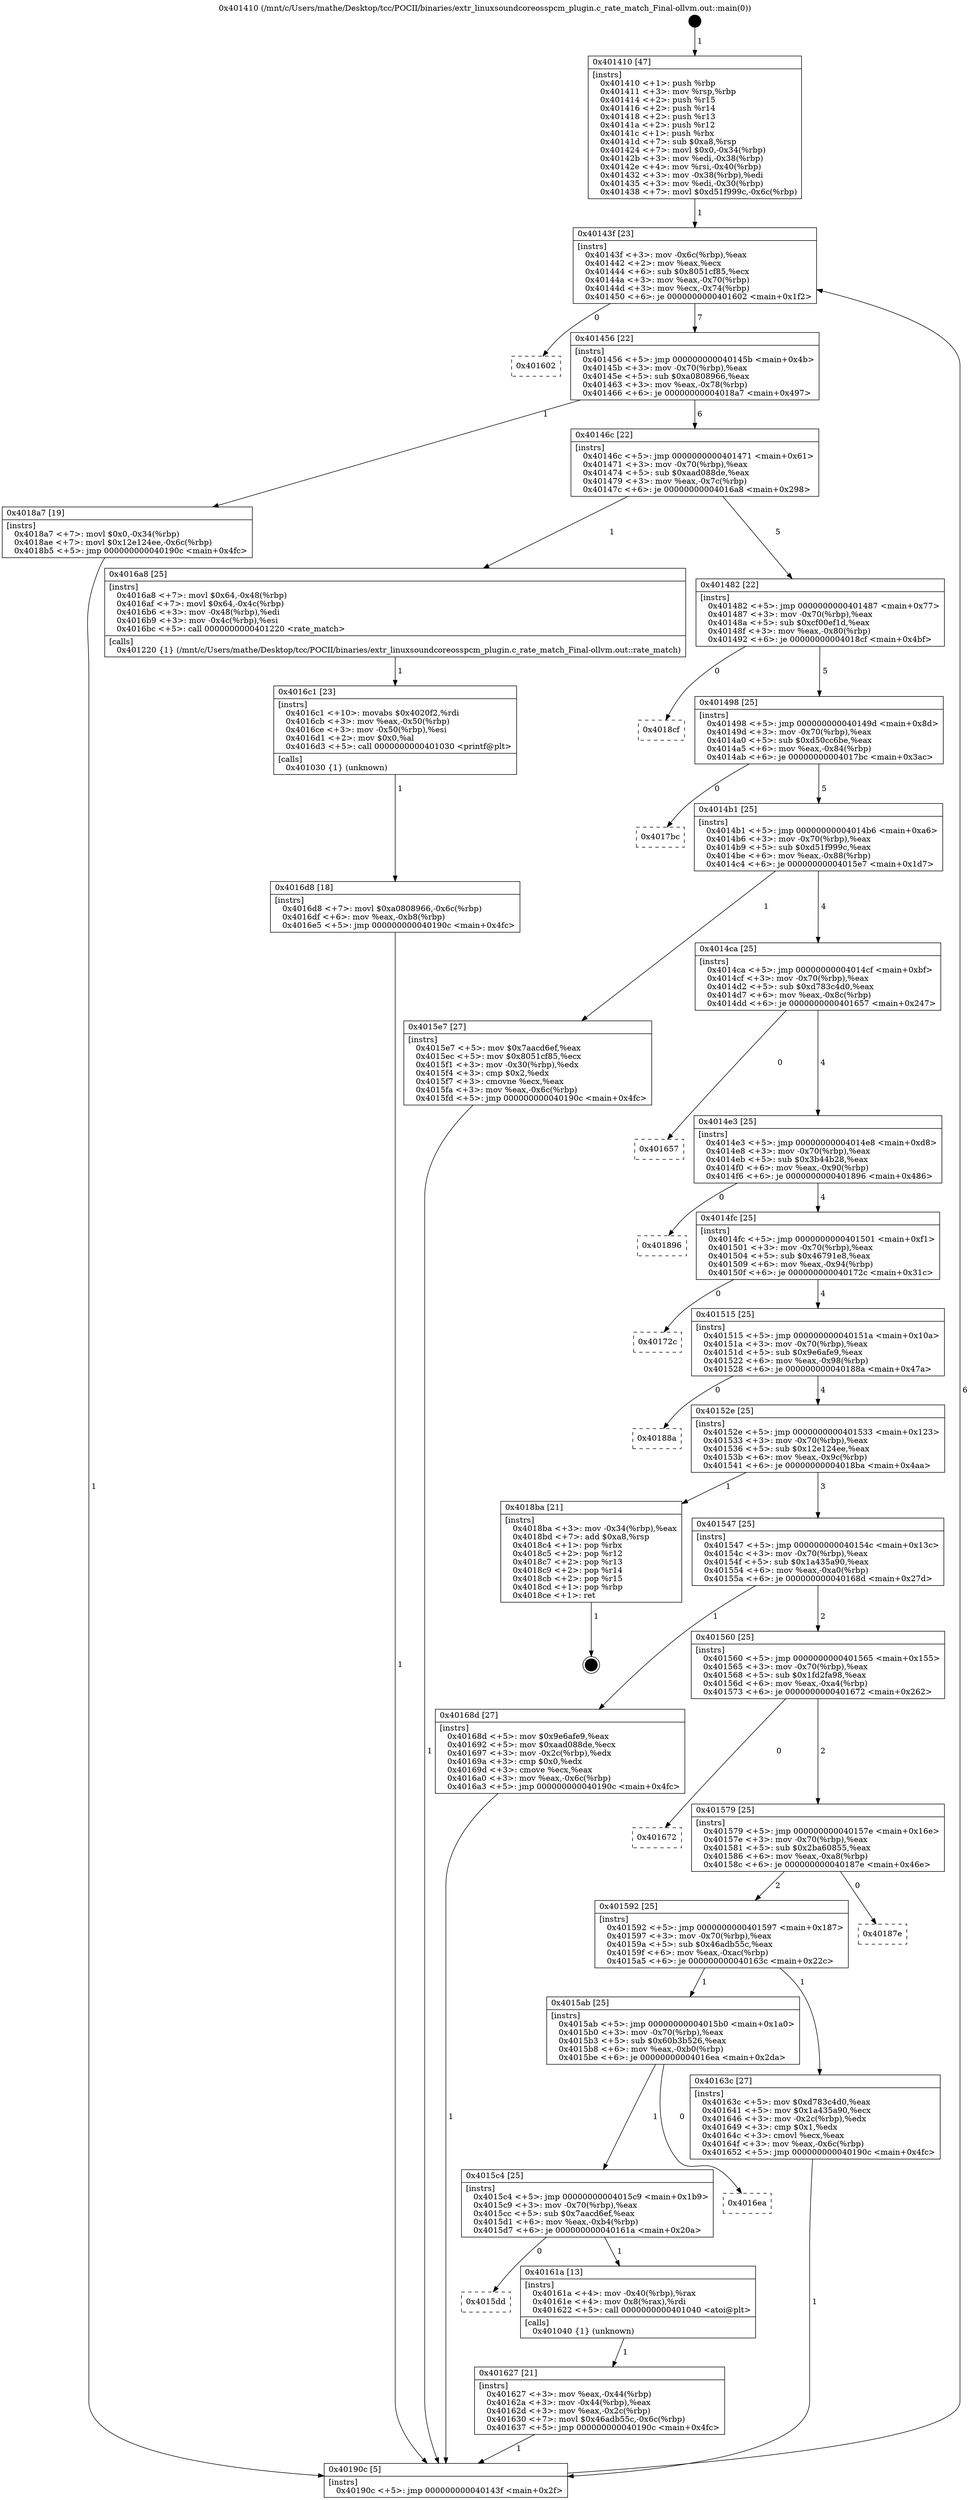 digraph "0x401410" {
  label = "0x401410 (/mnt/c/Users/mathe/Desktop/tcc/POCII/binaries/extr_linuxsoundcoreosspcm_plugin.c_rate_match_Final-ollvm.out::main(0))"
  labelloc = "t"
  node[shape=record]

  Entry [label="",width=0.3,height=0.3,shape=circle,fillcolor=black,style=filled]
  "0x40143f" [label="{
     0x40143f [23]\l
     | [instrs]\l
     &nbsp;&nbsp;0x40143f \<+3\>: mov -0x6c(%rbp),%eax\l
     &nbsp;&nbsp;0x401442 \<+2\>: mov %eax,%ecx\l
     &nbsp;&nbsp;0x401444 \<+6\>: sub $0x8051cf85,%ecx\l
     &nbsp;&nbsp;0x40144a \<+3\>: mov %eax,-0x70(%rbp)\l
     &nbsp;&nbsp;0x40144d \<+3\>: mov %ecx,-0x74(%rbp)\l
     &nbsp;&nbsp;0x401450 \<+6\>: je 0000000000401602 \<main+0x1f2\>\l
  }"]
  "0x401602" [label="{
     0x401602\l
  }", style=dashed]
  "0x401456" [label="{
     0x401456 [22]\l
     | [instrs]\l
     &nbsp;&nbsp;0x401456 \<+5\>: jmp 000000000040145b \<main+0x4b\>\l
     &nbsp;&nbsp;0x40145b \<+3\>: mov -0x70(%rbp),%eax\l
     &nbsp;&nbsp;0x40145e \<+5\>: sub $0xa0808966,%eax\l
     &nbsp;&nbsp;0x401463 \<+3\>: mov %eax,-0x78(%rbp)\l
     &nbsp;&nbsp;0x401466 \<+6\>: je 00000000004018a7 \<main+0x497\>\l
  }"]
  Exit [label="",width=0.3,height=0.3,shape=circle,fillcolor=black,style=filled,peripheries=2]
  "0x4018a7" [label="{
     0x4018a7 [19]\l
     | [instrs]\l
     &nbsp;&nbsp;0x4018a7 \<+7\>: movl $0x0,-0x34(%rbp)\l
     &nbsp;&nbsp;0x4018ae \<+7\>: movl $0x12e124ee,-0x6c(%rbp)\l
     &nbsp;&nbsp;0x4018b5 \<+5\>: jmp 000000000040190c \<main+0x4fc\>\l
  }"]
  "0x40146c" [label="{
     0x40146c [22]\l
     | [instrs]\l
     &nbsp;&nbsp;0x40146c \<+5\>: jmp 0000000000401471 \<main+0x61\>\l
     &nbsp;&nbsp;0x401471 \<+3\>: mov -0x70(%rbp),%eax\l
     &nbsp;&nbsp;0x401474 \<+5\>: sub $0xaad088de,%eax\l
     &nbsp;&nbsp;0x401479 \<+3\>: mov %eax,-0x7c(%rbp)\l
     &nbsp;&nbsp;0x40147c \<+6\>: je 00000000004016a8 \<main+0x298\>\l
  }"]
  "0x4016d8" [label="{
     0x4016d8 [18]\l
     | [instrs]\l
     &nbsp;&nbsp;0x4016d8 \<+7\>: movl $0xa0808966,-0x6c(%rbp)\l
     &nbsp;&nbsp;0x4016df \<+6\>: mov %eax,-0xb8(%rbp)\l
     &nbsp;&nbsp;0x4016e5 \<+5\>: jmp 000000000040190c \<main+0x4fc\>\l
  }"]
  "0x4016a8" [label="{
     0x4016a8 [25]\l
     | [instrs]\l
     &nbsp;&nbsp;0x4016a8 \<+7\>: movl $0x64,-0x48(%rbp)\l
     &nbsp;&nbsp;0x4016af \<+7\>: movl $0x64,-0x4c(%rbp)\l
     &nbsp;&nbsp;0x4016b6 \<+3\>: mov -0x48(%rbp),%edi\l
     &nbsp;&nbsp;0x4016b9 \<+3\>: mov -0x4c(%rbp),%esi\l
     &nbsp;&nbsp;0x4016bc \<+5\>: call 0000000000401220 \<rate_match\>\l
     | [calls]\l
     &nbsp;&nbsp;0x401220 \{1\} (/mnt/c/Users/mathe/Desktop/tcc/POCII/binaries/extr_linuxsoundcoreosspcm_plugin.c_rate_match_Final-ollvm.out::rate_match)\l
  }"]
  "0x401482" [label="{
     0x401482 [22]\l
     | [instrs]\l
     &nbsp;&nbsp;0x401482 \<+5\>: jmp 0000000000401487 \<main+0x77\>\l
     &nbsp;&nbsp;0x401487 \<+3\>: mov -0x70(%rbp),%eax\l
     &nbsp;&nbsp;0x40148a \<+5\>: sub $0xcf00ef1d,%eax\l
     &nbsp;&nbsp;0x40148f \<+3\>: mov %eax,-0x80(%rbp)\l
     &nbsp;&nbsp;0x401492 \<+6\>: je 00000000004018cf \<main+0x4bf\>\l
  }"]
  "0x4016c1" [label="{
     0x4016c1 [23]\l
     | [instrs]\l
     &nbsp;&nbsp;0x4016c1 \<+10\>: movabs $0x4020f2,%rdi\l
     &nbsp;&nbsp;0x4016cb \<+3\>: mov %eax,-0x50(%rbp)\l
     &nbsp;&nbsp;0x4016ce \<+3\>: mov -0x50(%rbp),%esi\l
     &nbsp;&nbsp;0x4016d1 \<+2\>: mov $0x0,%al\l
     &nbsp;&nbsp;0x4016d3 \<+5\>: call 0000000000401030 \<printf@plt\>\l
     | [calls]\l
     &nbsp;&nbsp;0x401030 \{1\} (unknown)\l
  }"]
  "0x4018cf" [label="{
     0x4018cf\l
  }", style=dashed]
  "0x401498" [label="{
     0x401498 [25]\l
     | [instrs]\l
     &nbsp;&nbsp;0x401498 \<+5\>: jmp 000000000040149d \<main+0x8d\>\l
     &nbsp;&nbsp;0x40149d \<+3\>: mov -0x70(%rbp),%eax\l
     &nbsp;&nbsp;0x4014a0 \<+5\>: sub $0xd50cc6be,%eax\l
     &nbsp;&nbsp;0x4014a5 \<+6\>: mov %eax,-0x84(%rbp)\l
     &nbsp;&nbsp;0x4014ab \<+6\>: je 00000000004017bc \<main+0x3ac\>\l
  }"]
  "0x401627" [label="{
     0x401627 [21]\l
     | [instrs]\l
     &nbsp;&nbsp;0x401627 \<+3\>: mov %eax,-0x44(%rbp)\l
     &nbsp;&nbsp;0x40162a \<+3\>: mov -0x44(%rbp),%eax\l
     &nbsp;&nbsp;0x40162d \<+3\>: mov %eax,-0x2c(%rbp)\l
     &nbsp;&nbsp;0x401630 \<+7\>: movl $0x46adb55c,-0x6c(%rbp)\l
     &nbsp;&nbsp;0x401637 \<+5\>: jmp 000000000040190c \<main+0x4fc\>\l
  }"]
  "0x4017bc" [label="{
     0x4017bc\l
  }", style=dashed]
  "0x4014b1" [label="{
     0x4014b1 [25]\l
     | [instrs]\l
     &nbsp;&nbsp;0x4014b1 \<+5\>: jmp 00000000004014b6 \<main+0xa6\>\l
     &nbsp;&nbsp;0x4014b6 \<+3\>: mov -0x70(%rbp),%eax\l
     &nbsp;&nbsp;0x4014b9 \<+5\>: sub $0xd51f999c,%eax\l
     &nbsp;&nbsp;0x4014be \<+6\>: mov %eax,-0x88(%rbp)\l
     &nbsp;&nbsp;0x4014c4 \<+6\>: je 00000000004015e7 \<main+0x1d7\>\l
  }"]
  "0x4015dd" [label="{
     0x4015dd\l
  }", style=dashed]
  "0x4015e7" [label="{
     0x4015e7 [27]\l
     | [instrs]\l
     &nbsp;&nbsp;0x4015e7 \<+5\>: mov $0x7aacd6ef,%eax\l
     &nbsp;&nbsp;0x4015ec \<+5\>: mov $0x8051cf85,%ecx\l
     &nbsp;&nbsp;0x4015f1 \<+3\>: mov -0x30(%rbp),%edx\l
     &nbsp;&nbsp;0x4015f4 \<+3\>: cmp $0x2,%edx\l
     &nbsp;&nbsp;0x4015f7 \<+3\>: cmovne %ecx,%eax\l
     &nbsp;&nbsp;0x4015fa \<+3\>: mov %eax,-0x6c(%rbp)\l
     &nbsp;&nbsp;0x4015fd \<+5\>: jmp 000000000040190c \<main+0x4fc\>\l
  }"]
  "0x4014ca" [label="{
     0x4014ca [25]\l
     | [instrs]\l
     &nbsp;&nbsp;0x4014ca \<+5\>: jmp 00000000004014cf \<main+0xbf\>\l
     &nbsp;&nbsp;0x4014cf \<+3\>: mov -0x70(%rbp),%eax\l
     &nbsp;&nbsp;0x4014d2 \<+5\>: sub $0xd783c4d0,%eax\l
     &nbsp;&nbsp;0x4014d7 \<+6\>: mov %eax,-0x8c(%rbp)\l
     &nbsp;&nbsp;0x4014dd \<+6\>: je 0000000000401657 \<main+0x247\>\l
  }"]
  "0x40190c" [label="{
     0x40190c [5]\l
     | [instrs]\l
     &nbsp;&nbsp;0x40190c \<+5\>: jmp 000000000040143f \<main+0x2f\>\l
  }"]
  "0x401410" [label="{
     0x401410 [47]\l
     | [instrs]\l
     &nbsp;&nbsp;0x401410 \<+1\>: push %rbp\l
     &nbsp;&nbsp;0x401411 \<+3\>: mov %rsp,%rbp\l
     &nbsp;&nbsp;0x401414 \<+2\>: push %r15\l
     &nbsp;&nbsp;0x401416 \<+2\>: push %r14\l
     &nbsp;&nbsp;0x401418 \<+2\>: push %r13\l
     &nbsp;&nbsp;0x40141a \<+2\>: push %r12\l
     &nbsp;&nbsp;0x40141c \<+1\>: push %rbx\l
     &nbsp;&nbsp;0x40141d \<+7\>: sub $0xa8,%rsp\l
     &nbsp;&nbsp;0x401424 \<+7\>: movl $0x0,-0x34(%rbp)\l
     &nbsp;&nbsp;0x40142b \<+3\>: mov %edi,-0x38(%rbp)\l
     &nbsp;&nbsp;0x40142e \<+4\>: mov %rsi,-0x40(%rbp)\l
     &nbsp;&nbsp;0x401432 \<+3\>: mov -0x38(%rbp),%edi\l
     &nbsp;&nbsp;0x401435 \<+3\>: mov %edi,-0x30(%rbp)\l
     &nbsp;&nbsp;0x401438 \<+7\>: movl $0xd51f999c,-0x6c(%rbp)\l
  }"]
  "0x40161a" [label="{
     0x40161a [13]\l
     | [instrs]\l
     &nbsp;&nbsp;0x40161a \<+4\>: mov -0x40(%rbp),%rax\l
     &nbsp;&nbsp;0x40161e \<+4\>: mov 0x8(%rax),%rdi\l
     &nbsp;&nbsp;0x401622 \<+5\>: call 0000000000401040 \<atoi@plt\>\l
     | [calls]\l
     &nbsp;&nbsp;0x401040 \{1\} (unknown)\l
  }"]
  "0x401657" [label="{
     0x401657\l
  }", style=dashed]
  "0x4014e3" [label="{
     0x4014e3 [25]\l
     | [instrs]\l
     &nbsp;&nbsp;0x4014e3 \<+5\>: jmp 00000000004014e8 \<main+0xd8\>\l
     &nbsp;&nbsp;0x4014e8 \<+3\>: mov -0x70(%rbp),%eax\l
     &nbsp;&nbsp;0x4014eb \<+5\>: sub $0x3b44b28,%eax\l
     &nbsp;&nbsp;0x4014f0 \<+6\>: mov %eax,-0x90(%rbp)\l
     &nbsp;&nbsp;0x4014f6 \<+6\>: je 0000000000401896 \<main+0x486\>\l
  }"]
  "0x4015c4" [label="{
     0x4015c4 [25]\l
     | [instrs]\l
     &nbsp;&nbsp;0x4015c4 \<+5\>: jmp 00000000004015c9 \<main+0x1b9\>\l
     &nbsp;&nbsp;0x4015c9 \<+3\>: mov -0x70(%rbp),%eax\l
     &nbsp;&nbsp;0x4015cc \<+5\>: sub $0x7aacd6ef,%eax\l
     &nbsp;&nbsp;0x4015d1 \<+6\>: mov %eax,-0xb4(%rbp)\l
     &nbsp;&nbsp;0x4015d7 \<+6\>: je 000000000040161a \<main+0x20a\>\l
  }"]
  "0x401896" [label="{
     0x401896\l
  }", style=dashed]
  "0x4014fc" [label="{
     0x4014fc [25]\l
     | [instrs]\l
     &nbsp;&nbsp;0x4014fc \<+5\>: jmp 0000000000401501 \<main+0xf1\>\l
     &nbsp;&nbsp;0x401501 \<+3\>: mov -0x70(%rbp),%eax\l
     &nbsp;&nbsp;0x401504 \<+5\>: sub $0x46791e8,%eax\l
     &nbsp;&nbsp;0x401509 \<+6\>: mov %eax,-0x94(%rbp)\l
     &nbsp;&nbsp;0x40150f \<+6\>: je 000000000040172c \<main+0x31c\>\l
  }"]
  "0x4016ea" [label="{
     0x4016ea\l
  }", style=dashed]
  "0x40172c" [label="{
     0x40172c\l
  }", style=dashed]
  "0x401515" [label="{
     0x401515 [25]\l
     | [instrs]\l
     &nbsp;&nbsp;0x401515 \<+5\>: jmp 000000000040151a \<main+0x10a\>\l
     &nbsp;&nbsp;0x40151a \<+3\>: mov -0x70(%rbp),%eax\l
     &nbsp;&nbsp;0x40151d \<+5\>: sub $0x9e6afe9,%eax\l
     &nbsp;&nbsp;0x401522 \<+6\>: mov %eax,-0x98(%rbp)\l
     &nbsp;&nbsp;0x401528 \<+6\>: je 000000000040188a \<main+0x47a\>\l
  }"]
  "0x4015ab" [label="{
     0x4015ab [25]\l
     | [instrs]\l
     &nbsp;&nbsp;0x4015ab \<+5\>: jmp 00000000004015b0 \<main+0x1a0\>\l
     &nbsp;&nbsp;0x4015b0 \<+3\>: mov -0x70(%rbp),%eax\l
     &nbsp;&nbsp;0x4015b3 \<+5\>: sub $0x60b3b526,%eax\l
     &nbsp;&nbsp;0x4015b8 \<+6\>: mov %eax,-0xb0(%rbp)\l
     &nbsp;&nbsp;0x4015be \<+6\>: je 00000000004016ea \<main+0x2da\>\l
  }"]
  "0x40188a" [label="{
     0x40188a\l
  }", style=dashed]
  "0x40152e" [label="{
     0x40152e [25]\l
     | [instrs]\l
     &nbsp;&nbsp;0x40152e \<+5\>: jmp 0000000000401533 \<main+0x123\>\l
     &nbsp;&nbsp;0x401533 \<+3\>: mov -0x70(%rbp),%eax\l
     &nbsp;&nbsp;0x401536 \<+5\>: sub $0x12e124ee,%eax\l
     &nbsp;&nbsp;0x40153b \<+6\>: mov %eax,-0x9c(%rbp)\l
     &nbsp;&nbsp;0x401541 \<+6\>: je 00000000004018ba \<main+0x4aa\>\l
  }"]
  "0x40163c" [label="{
     0x40163c [27]\l
     | [instrs]\l
     &nbsp;&nbsp;0x40163c \<+5\>: mov $0xd783c4d0,%eax\l
     &nbsp;&nbsp;0x401641 \<+5\>: mov $0x1a435a90,%ecx\l
     &nbsp;&nbsp;0x401646 \<+3\>: mov -0x2c(%rbp),%edx\l
     &nbsp;&nbsp;0x401649 \<+3\>: cmp $0x1,%edx\l
     &nbsp;&nbsp;0x40164c \<+3\>: cmovl %ecx,%eax\l
     &nbsp;&nbsp;0x40164f \<+3\>: mov %eax,-0x6c(%rbp)\l
     &nbsp;&nbsp;0x401652 \<+5\>: jmp 000000000040190c \<main+0x4fc\>\l
  }"]
  "0x4018ba" [label="{
     0x4018ba [21]\l
     | [instrs]\l
     &nbsp;&nbsp;0x4018ba \<+3\>: mov -0x34(%rbp),%eax\l
     &nbsp;&nbsp;0x4018bd \<+7\>: add $0xa8,%rsp\l
     &nbsp;&nbsp;0x4018c4 \<+1\>: pop %rbx\l
     &nbsp;&nbsp;0x4018c5 \<+2\>: pop %r12\l
     &nbsp;&nbsp;0x4018c7 \<+2\>: pop %r13\l
     &nbsp;&nbsp;0x4018c9 \<+2\>: pop %r14\l
     &nbsp;&nbsp;0x4018cb \<+2\>: pop %r15\l
     &nbsp;&nbsp;0x4018cd \<+1\>: pop %rbp\l
     &nbsp;&nbsp;0x4018ce \<+1\>: ret\l
  }"]
  "0x401547" [label="{
     0x401547 [25]\l
     | [instrs]\l
     &nbsp;&nbsp;0x401547 \<+5\>: jmp 000000000040154c \<main+0x13c\>\l
     &nbsp;&nbsp;0x40154c \<+3\>: mov -0x70(%rbp),%eax\l
     &nbsp;&nbsp;0x40154f \<+5\>: sub $0x1a435a90,%eax\l
     &nbsp;&nbsp;0x401554 \<+6\>: mov %eax,-0xa0(%rbp)\l
     &nbsp;&nbsp;0x40155a \<+6\>: je 000000000040168d \<main+0x27d\>\l
  }"]
  "0x401592" [label="{
     0x401592 [25]\l
     | [instrs]\l
     &nbsp;&nbsp;0x401592 \<+5\>: jmp 0000000000401597 \<main+0x187\>\l
     &nbsp;&nbsp;0x401597 \<+3\>: mov -0x70(%rbp),%eax\l
     &nbsp;&nbsp;0x40159a \<+5\>: sub $0x46adb55c,%eax\l
     &nbsp;&nbsp;0x40159f \<+6\>: mov %eax,-0xac(%rbp)\l
     &nbsp;&nbsp;0x4015a5 \<+6\>: je 000000000040163c \<main+0x22c\>\l
  }"]
  "0x40168d" [label="{
     0x40168d [27]\l
     | [instrs]\l
     &nbsp;&nbsp;0x40168d \<+5\>: mov $0x9e6afe9,%eax\l
     &nbsp;&nbsp;0x401692 \<+5\>: mov $0xaad088de,%ecx\l
     &nbsp;&nbsp;0x401697 \<+3\>: mov -0x2c(%rbp),%edx\l
     &nbsp;&nbsp;0x40169a \<+3\>: cmp $0x0,%edx\l
     &nbsp;&nbsp;0x40169d \<+3\>: cmove %ecx,%eax\l
     &nbsp;&nbsp;0x4016a0 \<+3\>: mov %eax,-0x6c(%rbp)\l
     &nbsp;&nbsp;0x4016a3 \<+5\>: jmp 000000000040190c \<main+0x4fc\>\l
  }"]
  "0x401560" [label="{
     0x401560 [25]\l
     | [instrs]\l
     &nbsp;&nbsp;0x401560 \<+5\>: jmp 0000000000401565 \<main+0x155\>\l
     &nbsp;&nbsp;0x401565 \<+3\>: mov -0x70(%rbp),%eax\l
     &nbsp;&nbsp;0x401568 \<+5\>: sub $0x1fd2fa98,%eax\l
     &nbsp;&nbsp;0x40156d \<+6\>: mov %eax,-0xa4(%rbp)\l
     &nbsp;&nbsp;0x401573 \<+6\>: je 0000000000401672 \<main+0x262\>\l
  }"]
  "0x40187e" [label="{
     0x40187e\l
  }", style=dashed]
  "0x401672" [label="{
     0x401672\l
  }", style=dashed]
  "0x401579" [label="{
     0x401579 [25]\l
     | [instrs]\l
     &nbsp;&nbsp;0x401579 \<+5\>: jmp 000000000040157e \<main+0x16e\>\l
     &nbsp;&nbsp;0x40157e \<+3\>: mov -0x70(%rbp),%eax\l
     &nbsp;&nbsp;0x401581 \<+5\>: sub $0x2ba60855,%eax\l
     &nbsp;&nbsp;0x401586 \<+6\>: mov %eax,-0xa8(%rbp)\l
     &nbsp;&nbsp;0x40158c \<+6\>: je 000000000040187e \<main+0x46e\>\l
  }"]
  Entry -> "0x401410" [label=" 1"]
  "0x40143f" -> "0x401602" [label=" 0"]
  "0x40143f" -> "0x401456" [label=" 7"]
  "0x4018ba" -> Exit [label=" 1"]
  "0x401456" -> "0x4018a7" [label=" 1"]
  "0x401456" -> "0x40146c" [label=" 6"]
  "0x4018a7" -> "0x40190c" [label=" 1"]
  "0x40146c" -> "0x4016a8" [label=" 1"]
  "0x40146c" -> "0x401482" [label=" 5"]
  "0x4016d8" -> "0x40190c" [label=" 1"]
  "0x401482" -> "0x4018cf" [label=" 0"]
  "0x401482" -> "0x401498" [label=" 5"]
  "0x4016c1" -> "0x4016d8" [label=" 1"]
  "0x401498" -> "0x4017bc" [label=" 0"]
  "0x401498" -> "0x4014b1" [label=" 5"]
  "0x4016a8" -> "0x4016c1" [label=" 1"]
  "0x4014b1" -> "0x4015e7" [label=" 1"]
  "0x4014b1" -> "0x4014ca" [label=" 4"]
  "0x4015e7" -> "0x40190c" [label=" 1"]
  "0x401410" -> "0x40143f" [label=" 1"]
  "0x40190c" -> "0x40143f" [label=" 6"]
  "0x40168d" -> "0x40190c" [label=" 1"]
  "0x4014ca" -> "0x401657" [label=" 0"]
  "0x4014ca" -> "0x4014e3" [label=" 4"]
  "0x40163c" -> "0x40190c" [label=" 1"]
  "0x4014e3" -> "0x401896" [label=" 0"]
  "0x4014e3" -> "0x4014fc" [label=" 4"]
  "0x40161a" -> "0x401627" [label=" 1"]
  "0x4014fc" -> "0x40172c" [label=" 0"]
  "0x4014fc" -> "0x401515" [label=" 4"]
  "0x4015c4" -> "0x4015dd" [label=" 0"]
  "0x401515" -> "0x40188a" [label=" 0"]
  "0x401515" -> "0x40152e" [label=" 4"]
  "0x401627" -> "0x40190c" [label=" 1"]
  "0x40152e" -> "0x4018ba" [label=" 1"]
  "0x40152e" -> "0x401547" [label=" 3"]
  "0x4015ab" -> "0x4015c4" [label=" 1"]
  "0x401547" -> "0x40168d" [label=" 1"]
  "0x401547" -> "0x401560" [label=" 2"]
  "0x4015c4" -> "0x40161a" [label=" 1"]
  "0x401560" -> "0x401672" [label=" 0"]
  "0x401560" -> "0x401579" [label=" 2"]
  "0x401592" -> "0x4015ab" [label=" 1"]
  "0x401579" -> "0x40187e" [label=" 0"]
  "0x401579" -> "0x401592" [label=" 2"]
  "0x4015ab" -> "0x4016ea" [label=" 0"]
  "0x401592" -> "0x40163c" [label=" 1"]
}
